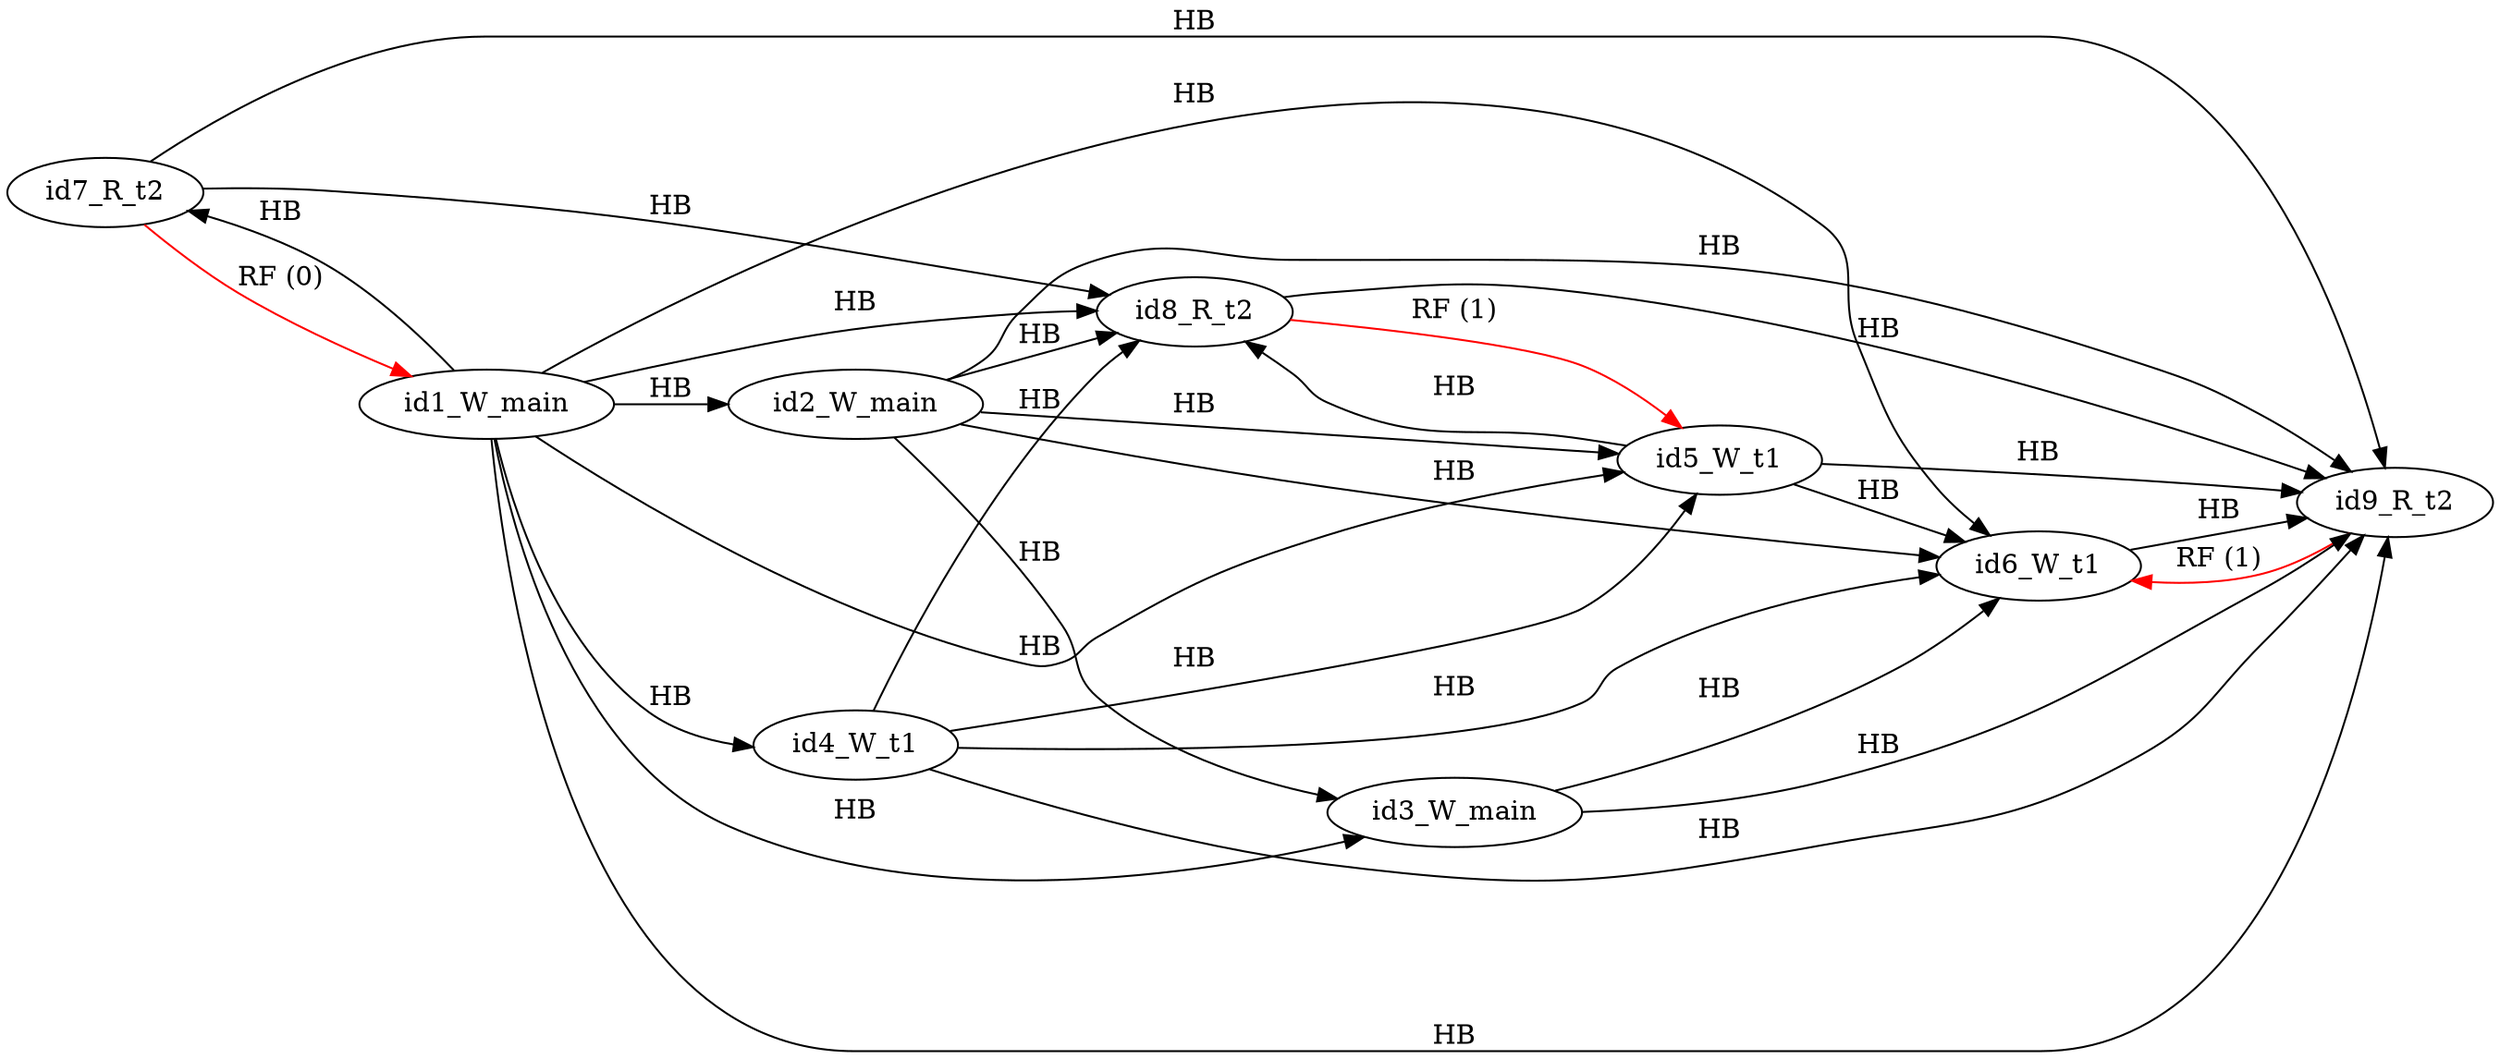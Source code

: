 digraph memory_model {
rankdir=LR;
splines=true; esep=0.5;
id7_R_t2 -> id1_W_main [label = "RF (0)", color="red"];
id8_R_t2 -> id5_W_t1 [label = "RF (1)", color="red"];
id9_R_t2 -> id6_W_t1 [label = "RF (1)", color="red"];
id1_W_main -> id2_W_main [label = "HB", color="black"];
id1_W_main -> id3_W_main [label = "HB", color="black"];
id2_W_main -> id3_W_main [label = "HB", color="black"];
id4_W_t1 -> id5_W_t1 [label = "HB", color="black"];
id4_W_t1 -> id6_W_t1 [label = "HB", color="black"];
id5_W_t1 -> id6_W_t1 [label = "HB", color="black"];
id7_R_t2 -> id8_R_t2 [label = "HB", color="black"];
id7_R_t2 -> id9_R_t2 [label = "HB", color="black"];
id8_R_t2 -> id9_R_t2 [label = "HB", color="black"];
id1_W_main -> id4_W_t1 [label = "HB", color="black"];
id1_W_main -> id5_W_t1 [label = "HB", color="black"];
id1_W_main -> id6_W_t1 [label = "HB", color="black"];
id1_W_main -> id7_R_t2 [label = "HB", color="black"];
id1_W_main -> id8_R_t2 [label = "HB", color="black"];
id1_W_main -> id9_R_t2 [label = "HB", color="black"];
id2_W_main -> id5_W_t1 [label = "HB", color="black"];
id2_W_main -> id6_W_t1 [label = "HB", color="black"];
id2_W_main -> id8_R_t2 [label = "HB", color="black"];
id2_W_main -> id9_R_t2 [label = "HB", color="black"];
id3_W_main -> id6_W_t1 [label = "HB", color="black"];
id3_W_main -> id9_R_t2 [label = "HB", color="black"];
id4_W_t1 -> id8_R_t2 [label = "HB", color="black"];
id4_W_t1 -> id9_R_t2 [label = "HB", color="black"];
id5_W_t1 -> id8_R_t2 [label = "HB", color="black"];
id5_W_t1 -> id9_R_t2 [label = "HB", color="black"];
id6_W_t1 -> id9_R_t2 [label = "HB", color="black"];
id1_W_main [pos="2.5,6!"]
id2_W_main [pos="2.5,4!"]
id3_W_main [pos="2.5,2!"]
id4_W_t1 [pos="0,0!"]
id5_W_t1 [pos="0,-2!"]
id6_W_t1 [pos="0,-4!"]
id7_R_t2 [pos="5,0!"]
id8_R_t2 [pos="5,-2!"]
id9_R_t2 [pos="5,-4!"]
}